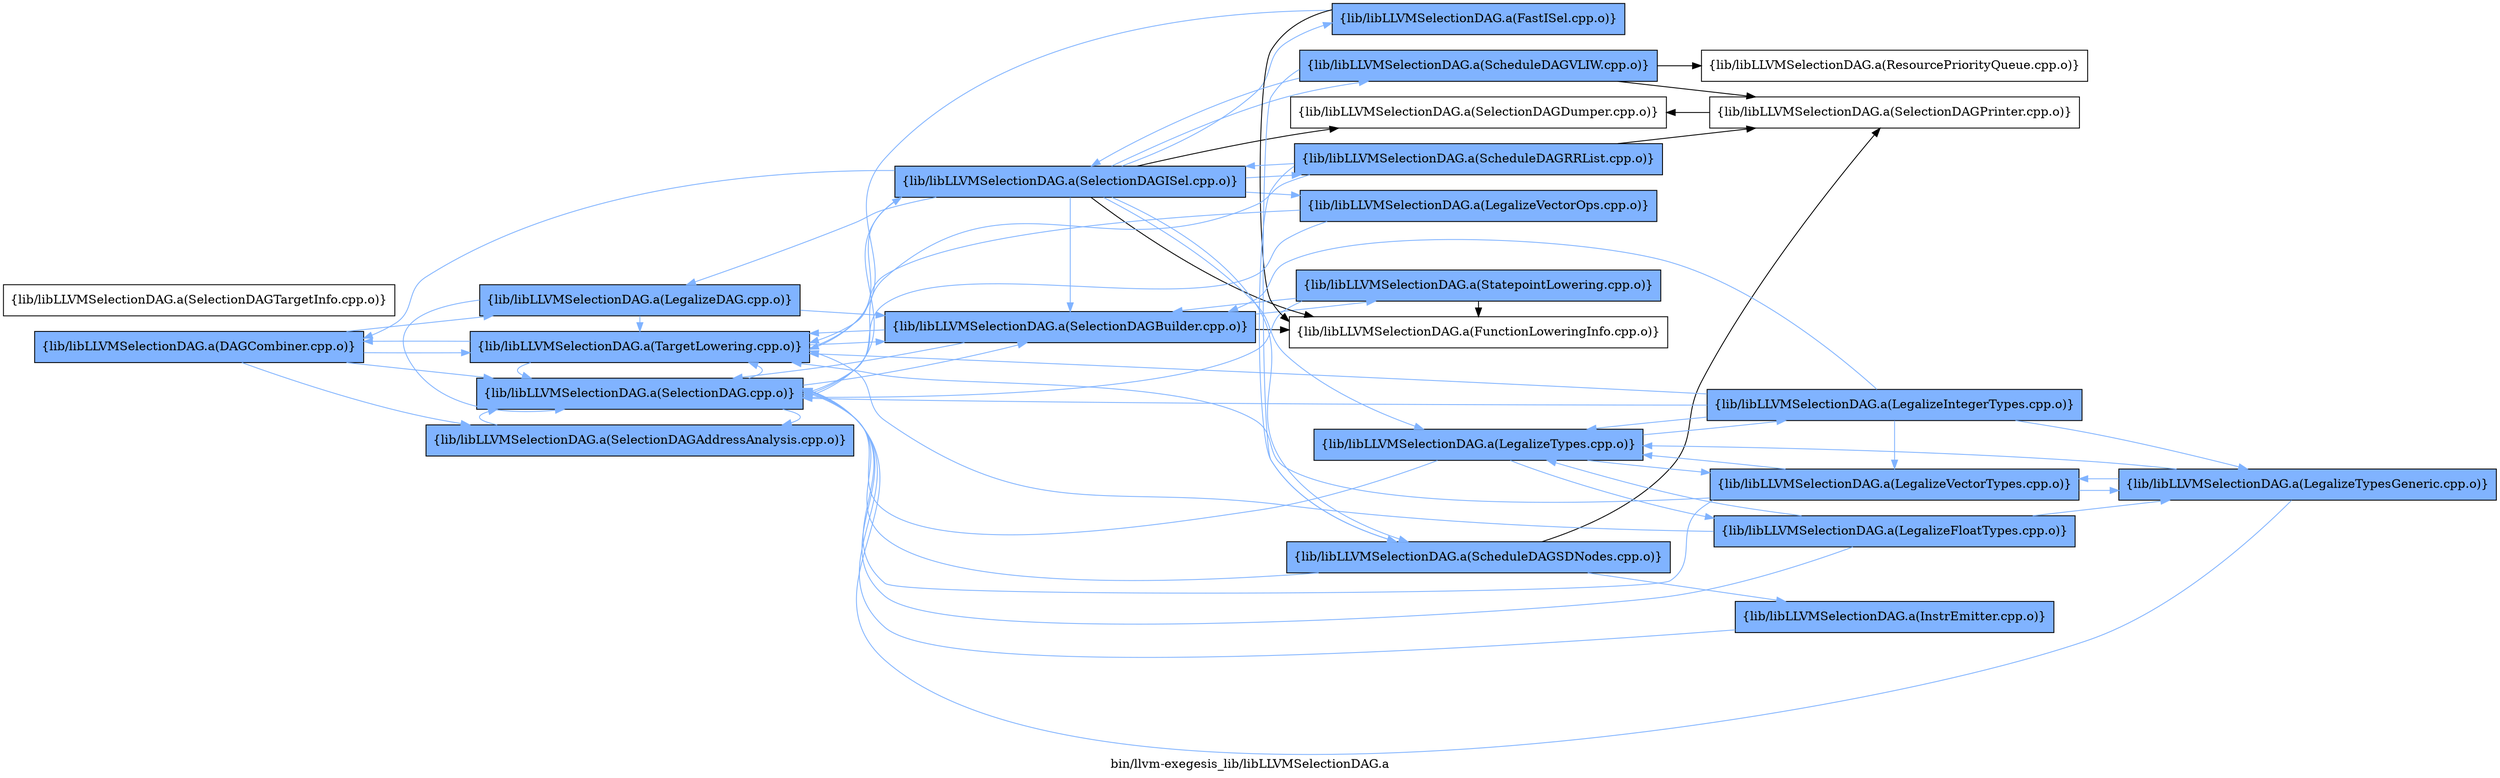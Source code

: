 digraph "bin/llvm-exegesis_lib/libLLVMSelectionDAG.a" {
	label="bin/llvm-exegesis_lib/libLLVMSelectionDAG.a";
	rankdir=LR;
	{ rank=same; Node0x55b45cbd5738;  }
	{ rank=same; Node0x55b45cbd3758; Node0x55b45cbd2998; Node0x55b45cbd23a8; Node0x55b45cbb6b08;  }
	{ rank=same; Node0x55b45cbd3028; Node0x55b45cbb1f68;  }
	{ rank=same; Node0x55b45cbd3f28; Node0x55b45cbb5f28; Node0x55b45cbd4798; Node0x55b45cbb2558; Node0x55b45cbb1928; Node0x55b45cbad918; Node0x55b45cbaf808; Node0x55b45cbaec28; Node0x55b45cbb4b28;  }
	{ rank=same; Node0x55b45cbb5898; Node0x55b45cbae598; Node0x55b45cbadd28; Node0x55b45cbaf3f8; Node0x55b45cbb5078; Node0x55b45cbb4858;  }

	Node0x55b45cbd5738 [shape=record,shape=box,group=1,style=filled,fillcolor="0.600000 0.5 1",label="{lib/libLLVMSelectionDAG.a(DAGCombiner.cpp.o)}"];
	Node0x55b45cbd5738 -> Node0x55b45cbd3758[color="0.600000 0.5 1"];
	Node0x55b45cbd5738 -> Node0x55b45cbd2998[color="0.600000 0.5 1"];
	Node0x55b45cbd5738 -> Node0x55b45cbd23a8[color="0.600000 0.5 1"];
	Node0x55b45cbd5738 -> Node0x55b45cbb6b08[color="0.600000 0.5 1"];
	Node0x55b45cbd3028 [shape=record,shape=box,group=1,style=filled,fillcolor="0.600000 0.5 1",label="{lib/libLLVMSelectionDAG.a(SelectionDAGBuilder.cpp.o)}"];
	Node0x55b45cbd3028 -> Node0x55b45cbd3f28;
	Node0x55b45cbd3028 -> Node0x55b45cbd2998[color="0.600000 0.5 1"];
	Node0x55b45cbd3028 -> Node0x55b45cbb5f28[color="0.600000 0.5 1"];
	Node0x55b45cbd3028 -> Node0x55b45cbb6b08[color="0.600000 0.5 1"];
	Node0x55b45cbd2998 [shape=record,shape=box,group=1,style=filled,fillcolor="0.600000 0.5 1",label="{lib/libLLVMSelectionDAG.a(SelectionDAG.cpp.o)}"];
	Node0x55b45cbd2998 -> Node0x55b45cbd3028[color="0.600000 0.5 1"];
	Node0x55b45cbd2998 -> Node0x55b45cbd23a8[color="0.600000 0.5 1"];
	Node0x55b45cbd2998 -> Node0x55b45cbb6b08[color="0.600000 0.5 1"];
	Node0x55b45cbb1f68 [shape=record,shape=box,group=1,style=filled,fillcolor="0.600000 0.5 1",label="{lib/libLLVMSelectionDAG.a(SelectionDAGISel.cpp.o)}"];
	Node0x55b45cbb1f68 -> Node0x55b45cbd5738[color="0.600000 0.5 1"];
	Node0x55b45cbb1f68 -> Node0x55b45cbd4798[color="0.600000 0.5 1"];
	Node0x55b45cbb1f68 -> Node0x55b45cbd3f28;
	Node0x55b45cbb1f68 -> Node0x55b45cbd3758[color="0.600000 0.5 1"];
	Node0x55b45cbb1f68 -> Node0x55b45cbd3028[color="0.600000 0.5 1"];
	Node0x55b45cbb1f68 -> Node0x55b45cbd2998[color="0.600000 0.5 1"];
	Node0x55b45cbb1f68 -> Node0x55b45cbb2558[color="0.600000 0.5 1"];
	Node0x55b45cbb1f68 -> Node0x55b45cbb1928[color="0.600000 0.5 1"];
	Node0x55b45cbb1f68 -> Node0x55b45cbad918[color="0.600000 0.5 1"];
	Node0x55b45cbb1f68 -> Node0x55b45cbaf808;
	Node0x55b45cbb1f68 -> Node0x55b45cbaec28[color="0.600000 0.5 1"];
	Node0x55b45cbb1f68 -> Node0x55b45cbb4b28[color="0.600000 0.5 1"];
	Node0x55b45cbb6b08 [shape=record,shape=box,group=1,style=filled,fillcolor="0.600000 0.5 1",label="{lib/libLLVMSelectionDAG.a(TargetLowering.cpp.o)}"];
	Node0x55b45cbb6b08 -> Node0x55b45cbd5738[color="0.600000 0.5 1"];
	Node0x55b45cbb6b08 -> Node0x55b45cbd3028[color="0.600000 0.5 1"];
	Node0x55b45cbb6b08 -> Node0x55b45cbd2998[color="0.600000 0.5 1"];
	Node0x55b45cbb6b08 -> Node0x55b45cbb1f68[color="0.600000 0.5 1"];
	Node0x55b45cbd4798 [shape=record,shape=box,group=1,style=filled,fillcolor="0.600000 0.5 1",label="{lib/libLLVMSelectionDAG.a(FastISel.cpp.o)}"];
	Node0x55b45cbd4798 -> Node0x55b45cbd3f28;
	Node0x55b45cbd4798 -> Node0x55b45cbb6b08[color="0.600000 0.5 1"];
	Node0x55b45cbd3f28 [shape=record,shape=box,group=0,label="{lib/libLLVMSelectionDAG.a(FunctionLoweringInfo.cpp.o)}"];
	Node0x55b45cbb5b18 [shape=record,shape=box,group=0,label="{lib/libLLVMSelectionDAG.a(SelectionDAGTargetInfo.cpp.o)}"];
	Node0x55b45cbd3758 [shape=record,shape=box,group=1,style=filled,fillcolor="0.600000 0.5 1",label="{lib/libLLVMSelectionDAG.a(LegalizeDAG.cpp.o)}"];
	Node0x55b45cbd3758 -> Node0x55b45cbd3028[color="0.600000 0.5 1"];
	Node0x55b45cbd3758 -> Node0x55b45cbd2998[color="0.600000 0.5 1"];
	Node0x55b45cbd3758 -> Node0x55b45cbb6b08[color="0.600000 0.5 1"];
	Node0x55b45cbd23a8 [shape=record,shape=box,group=1,style=filled,fillcolor="0.600000 0.5 1",label="{lib/libLLVMSelectionDAG.a(SelectionDAGAddressAnalysis.cpp.o)}"];
	Node0x55b45cbd23a8 -> Node0x55b45cbd2998[color="0.600000 0.5 1"];
	Node0x55b45cbb5f28 [shape=record,shape=box,group=1,style=filled,fillcolor="0.600000 0.5 1",label="{lib/libLLVMSelectionDAG.a(StatepointLowering.cpp.o)}"];
	Node0x55b45cbb5f28 -> Node0x55b45cbd3f28;
	Node0x55b45cbb5f28 -> Node0x55b45cbd3028[color="0.600000 0.5 1"];
	Node0x55b45cbb5f28 -> Node0x55b45cbd2998[color="0.600000 0.5 1"];
	Node0x55b45cbb2558 [shape=record,shape=box,group=1,style=filled,fillcolor="0.600000 0.5 1",label="{lib/libLLVMSelectionDAG.a(ScheduleDAGRRList.cpp.o)}"];
	Node0x55b45cbb2558 -> Node0x55b45cbd2998[color="0.600000 0.5 1"];
	Node0x55b45cbb2558 -> Node0x55b45cbb1f68[color="0.600000 0.5 1"];
	Node0x55b45cbb2558 -> Node0x55b45cbb1928[color="0.600000 0.5 1"];
	Node0x55b45cbb2558 -> Node0x55b45cbb5898;
	Node0x55b45cbb1928 [shape=record,shape=box,group=1,style=filled,fillcolor="0.600000 0.5 1",label="{lib/libLLVMSelectionDAG.a(ScheduleDAGSDNodes.cpp.o)}"];
	Node0x55b45cbb1928 -> Node0x55b45cbd2998[color="0.600000 0.5 1"];
	Node0x55b45cbb1928 -> Node0x55b45cbae598[color="0.600000 0.5 1"];
	Node0x55b45cbb1928 -> Node0x55b45cbb5898;
	Node0x55b45cbad918 [shape=record,shape=box,group=1,style=filled,fillcolor="0.600000 0.5 1",label="{lib/libLLVMSelectionDAG.a(ScheduleDAGVLIW.cpp.o)}"];
	Node0x55b45cbad918 -> Node0x55b45cbb1f68[color="0.600000 0.5 1"];
	Node0x55b45cbad918 -> Node0x55b45cbb1928[color="0.600000 0.5 1"];
	Node0x55b45cbad918 -> Node0x55b45cbadd28;
	Node0x55b45cbad918 -> Node0x55b45cbb5898;
	Node0x55b45cbaf808 [shape=record,shape=box,group=0,label="{lib/libLLVMSelectionDAG.a(SelectionDAGDumper.cpp.o)}"];
	Node0x55b45cbaec28 [shape=record,shape=box,group=1,style=filled,fillcolor="0.600000 0.5 1",label="{lib/libLLVMSelectionDAG.a(LegalizeTypes.cpp.o)}"];
	Node0x55b45cbaec28 -> Node0x55b45cbd2998[color="0.600000 0.5 1"];
	Node0x55b45cbaec28 -> Node0x55b45cbaf3f8[color="0.600000 0.5 1"];
	Node0x55b45cbaec28 -> Node0x55b45cbb5078[color="0.600000 0.5 1"];
	Node0x55b45cbaec28 -> Node0x55b45cbb4858[color="0.600000 0.5 1"];
	Node0x55b45cbb4b28 [shape=record,shape=box,group=1,style=filled,fillcolor="0.600000 0.5 1",label="{lib/libLLVMSelectionDAG.a(LegalizeVectorOps.cpp.o)}"];
	Node0x55b45cbb4b28 -> Node0x55b45cbd2998[color="0.600000 0.5 1"];
	Node0x55b45cbb4b28 -> Node0x55b45cbb6b08[color="0.600000 0.5 1"];
	Node0x55b45cbb5898 [shape=record,shape=box,group=0,label="{lib/libLLVMSelectionDAG.a(SelectionDAGPrinter.cpp.o)}"];
	Node0x55b45cbb5898 -> Node0x55b45cbaf808;
	Node0x55b45cbae598 [shape=record,shape=box,group=1,style=filled,fillcolor="0.600000 0.5 1",label="{lib/libLLVMSelectionDAG.a(InstrEmitter.cpp.o)}"];
	Node0x55b45cbae598 -> Node0x55b45cbd2998[color="0.600000 0.5 1"];
	Node0x55b45cbadd28 [shape=record,shape=box,group=0,label="{lib/libLLVMSelectionDAG.a(ResourcePriorityQueue.cpp.o)}"];
	Node0x55b45cbaf3f8 [shape=record,shape=box,group=1,style=filled,fillcolor="0.600000 0.5 1",label="{lib/libLLVMSelectionDAG.a(LegalizeFloatTypes.cpp.o)}"];
	Node0x55b45cbaf3f8 -> Node0x55b45cbd2998[color="0.600000 0.5 1"];
	Node0x55b45cbaf3f8 -> Node0x55b45cbaec28[color="0.600000 0.5 1"];
	Node0x55b45cbaf3f8 -> Node0x55b45cbb61f8[color="0.600000 0.5 1"];
	Node0x55b45cbaf3f8 -> Node0x55b45cbb6b08[color="0.600000 0.5 1"];
	Node0x55b45cbb5078 [shape=record,shape=box,group=1,style=filled,fillcolor="0.600000 0.5 1",label="{lib/libLLVMSelectionDAG.a(LegalizeVectorTypes.cpp.o)}"];
	Node0x55b45cbb5078 -> Node0x55b45cbd2998[color="0.600000 0.5 1"];
	Node0x55b45cbb5078 -> Node0x55b45cbaec28[color="0.600000 0.5 1"];
	Node0x55b45cbb5078 -> Node0x55b45cbb61f8[color="0.600000 0.5 1"];
	Node0x55b45cbb5078 -> Node0x55b45cbb6b08[color="0.600000 0.5 1"];
	Node0x55b45cbb4858 [shape=record,shape=box,group=1,style=filled,fillcolor="0.600000 0.5 1",label="{lib/libLLVMSelectionDAG.a(LegalizeIntegerTypes.cpp.o)}"];
	Node0x55b45cbb4858 -> Node0x55b45cbd3028[color="0.600000 0.5 1"];
	Node0x55b45cbb4858 -> Node0x55b45cbd2998[color="0.600000 0.5 1"];
	Node0x55b45cbb4858 -> Node0x55b45cbaec28[color="0.600000 0.5 1"];
	Node0x55b45cbb4858 -> Node0x55b45cbb61f8[color="0.600000 0.5 1"];
	Node0x55b45cbb4858 -> Node0x55b45cbb5078[color="0.600000 0.5 1"];
	Node0x55b45cbb4858 -> Node0x55b45cbb6b08[color="0.600000 0.5 1"];
	Node0x55b45cbb61f8 [shape=record,shape=box,group=1,style=filled,fillcolor="0.600000 0.5 1",label="{lib/libLLVMSelectionDAG.a(LegalizeTypesGeneric.cpp.o)}"];
	Node0x55b45cbb61f8 -> Node0x55b45cbd2998[color="0.600000 0.5 1"];
	Node0x55b45cbb61f8 -> Node0x55b45cbaec28[color="0.600000 0.5 1"];
	Node0x55b45cbb61f8 -> Node0x55b45cbb5078[color="0.600000 0.5 1"];
}
